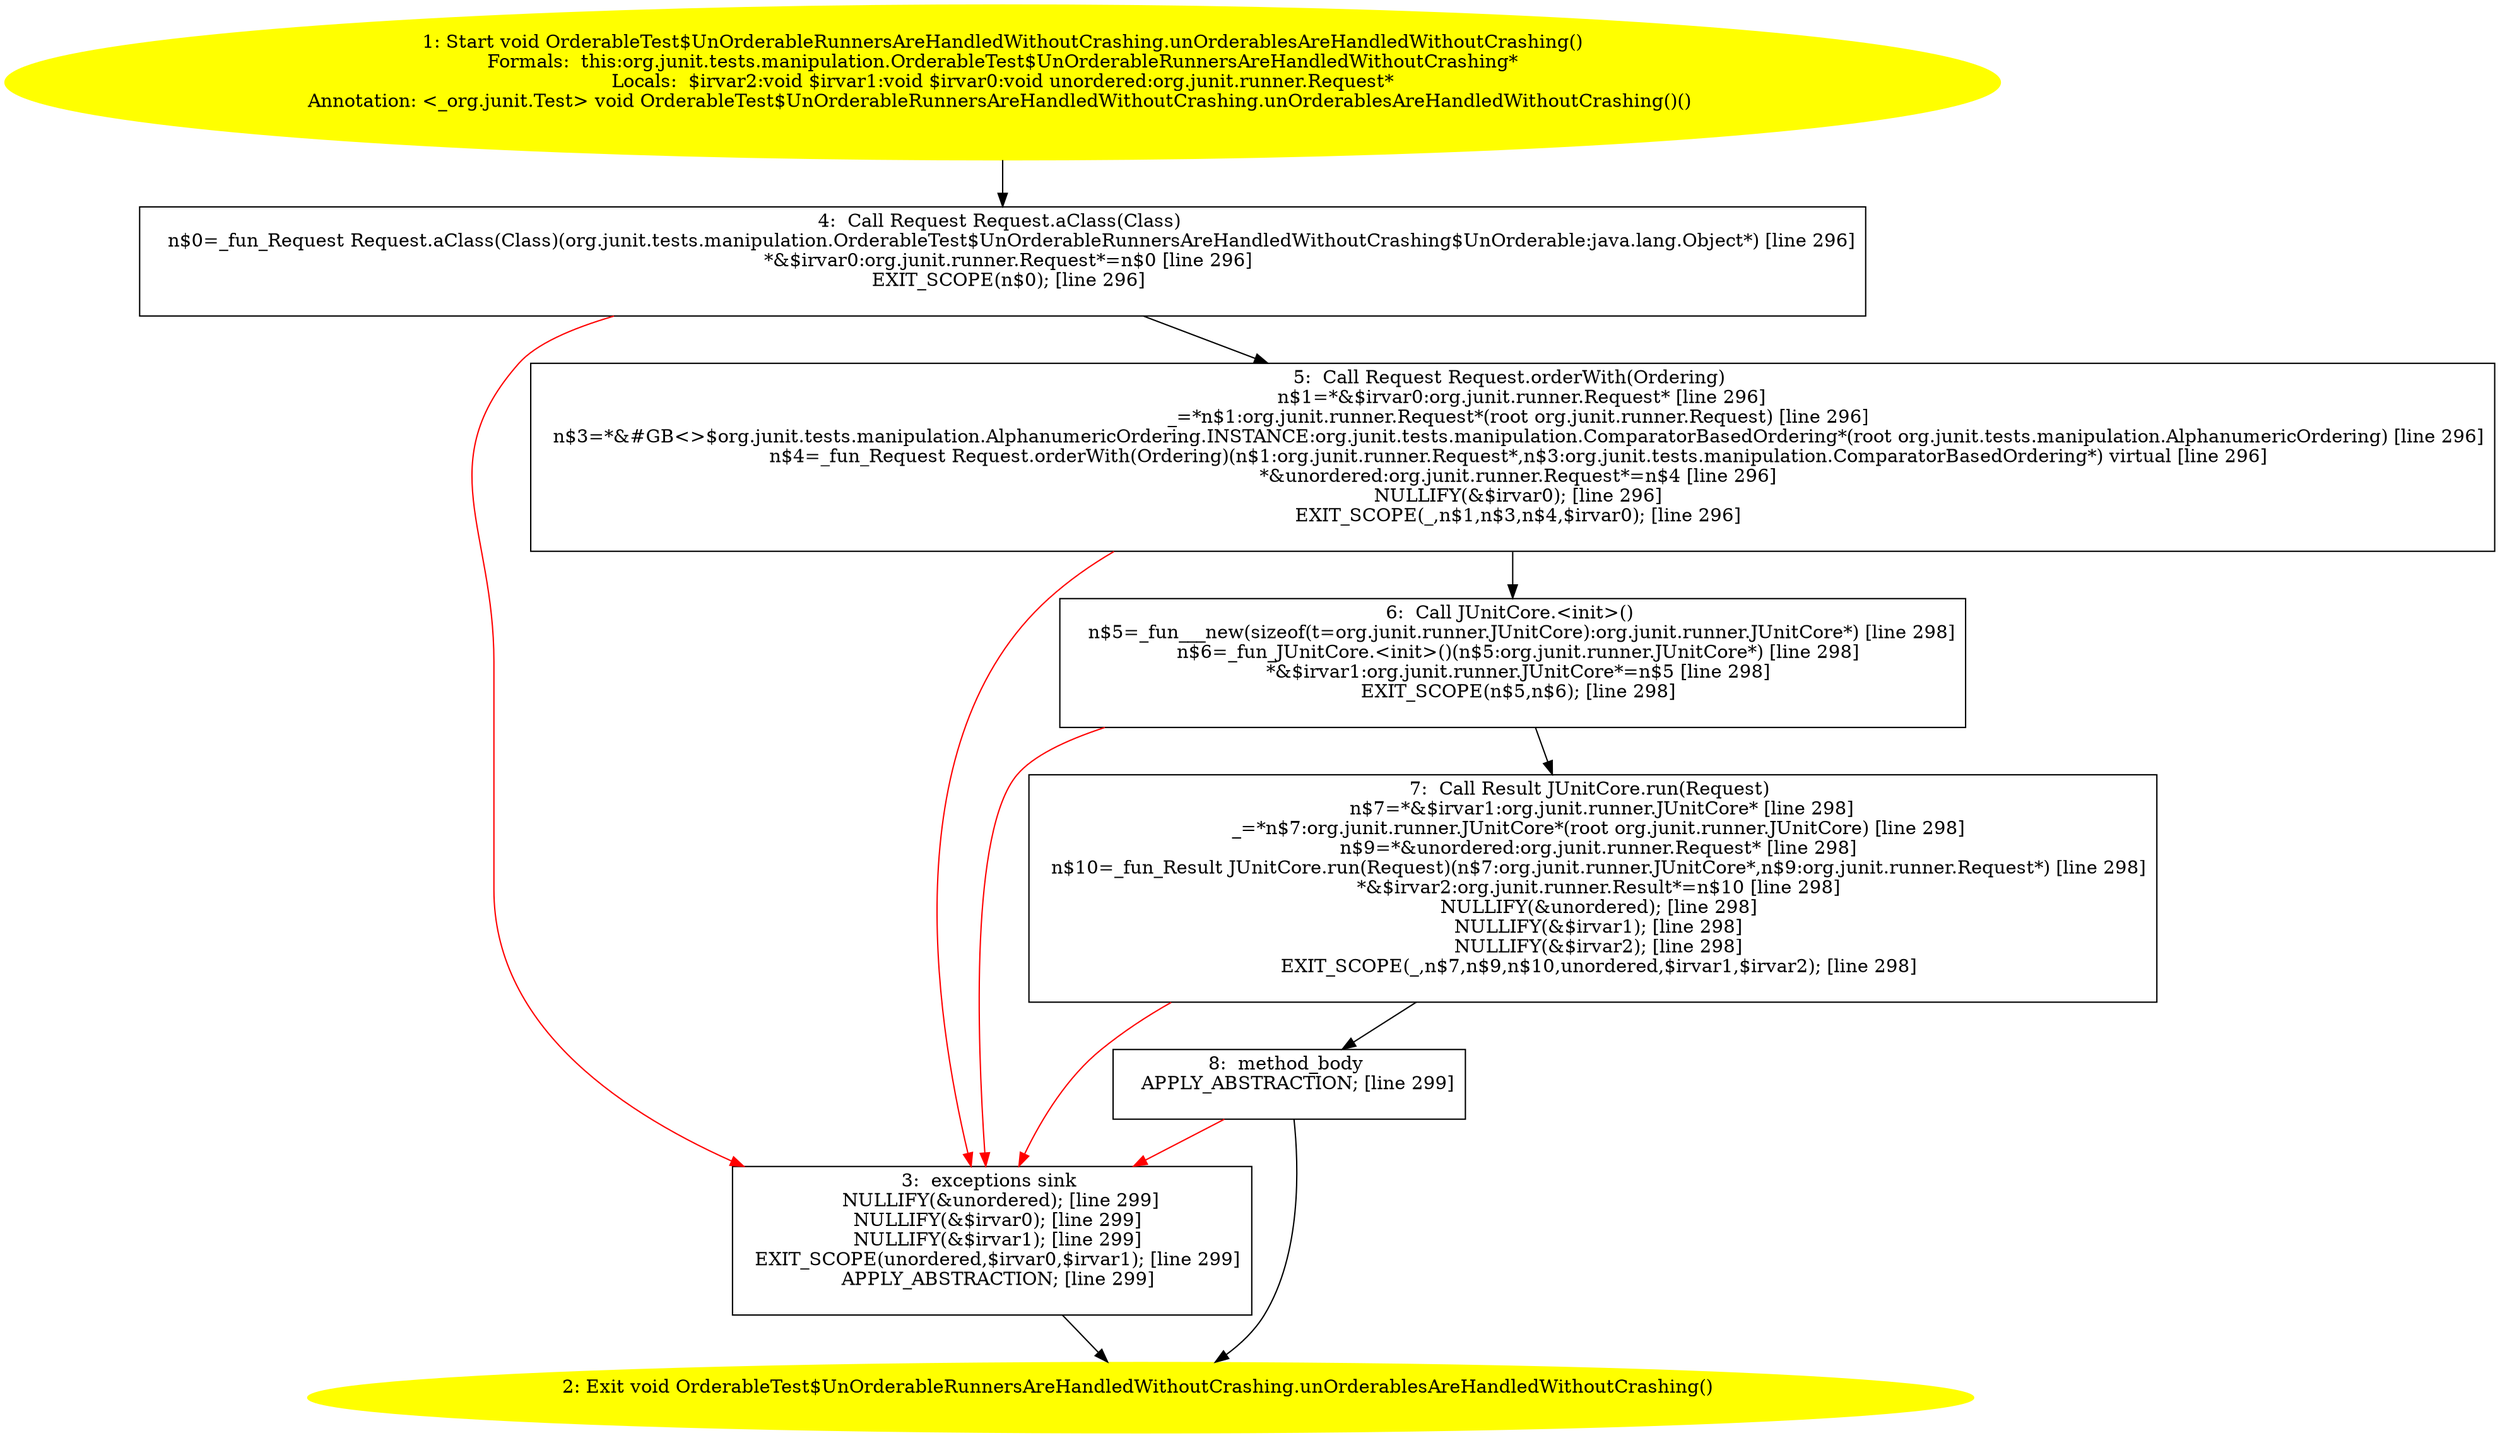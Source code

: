 /* @generated */
digraph cfg {
"org.junit.tests.manipulation.OrderableTest$UnOrderableRunnersAreHandledWithoutCrashing.unOrderablesA.a8af5791c9a2a3c3afeca19938425a6f_1" [label="1: Start void OrderableTest$UnOrderableRunnersAreHandledWithoutCrashing.unOrderablesAreHandledWithoutCrashing()\nFormals:  this:org.junit.tests.manipulation.OrderableTest$UnOrderableRunnersAreHandledWithoutCrashing*\nLocals:  $irvar2:void $irvar1:void $irvar0:void unordered:org.junit.runner.Request*\nAnnotation: <_org.junit.Test> void OrderableTest$UnOrderableRunnersAreHandledWithoutCrashing.unOrderablesAreHandledWithoutCrashing()() \n  " color=yellow style=filled]
	

	 "org.junit.tests.manipulation.OrderableTest$UnOrderableRunnersAreHandledWithoutCrashing.unOrderablesA.a8af5791c9a2a3c3afeca19938425a6f_1" -> "org.junit.tests.manipulation.OrderableTest$UnOrderableRunnersAreHandledWithoutCrashing.unOrderablesA.a8af5791c9a2a3c3afeca19938425a6f_4" ;
"org.junit.tests.manipulation.OrderableTest$UnOrderableRunnersAreHandledWithoutCrashing.unOrderablesA.a8af5791c9a2a3c3afeca19938425a6f_2" [label="2: Exit void OrderableTest$UnOrderableRunnersAreHandledWithoutCrashing.unOrderablesAreHandledWithoutCrashing() \n  " color=yellow style=filled]
	

"org.junit.tests.manipulation.OrderableTest$UnOrderableRunnersAreHandledWithoutCrashing.unOrderablesA.a8af5791c9a2a3c3afeca19938425a6f_3" [label="3:  exceptions sink \n   NULLIFY(&unordered); [line 299]\n  NULLIFY(&$irvar0); [line 299]\n  NULLIFY(&$irvar1); [line 299]\n  EXIT_SCOPE(unordered,$irvar0,$irvar1); [line 299]\n  APPLY_ABSTRACTION; [line 299]\n " shape="box"]
	

	 "org.junit.tests.manipulation.OrderableTest$UnOrderableRunnersAreHandledWithoutCrashing.unOrderablesA.a8af5791c9a2a3c3afeca19938425a6f_3" -> "org.junit.tests.manipulation.OrderableTest$UnOrderableRunnersAreHandledWithoutCrashing.unOrderablesA.a8af5791c9a2a3c3afeca19938425a6f_2" ;
"org.junit.tests.manipulation.OrderableTest$UnOrderableRunnersAreHandledWithoutCrashing.unOrderablesA.a8af5791c9a2a3c3afeca19938425a6f_4" [label="4:  Call Request Request.aClass(Class) \n   n$0=_fun_Request Request.aClass(Class)(org.junit.tests.manipulation.OrderableTest$UnOrderableRunnersAreHandledWithoutCrashing$UnOrderable:java.lang.Object*) [line 296]\n  *&$irvar0:org.junit.runner.Request*=n$0 [line 296]\n  EXIT_SCOPE(n$0); [line 296]\n " shape="box"]
	

	 "org.junit.tests.manipulation.OrderableTest$UnOrderableRunnersAreHandledWithoutCrashing.unOrderablesA.a8af5791c9a2a3c3afeca19938425a6f_4" -> "org.junit.tests.manipulation.OrderableTest$UnOrderableRunnersAreHandledWithoutCrashing.unOrderablesA.a8af5791c9a2a3c3afeca19938425a6f_5" ;
	 "org.junit.tests.manipulation.OrderableTest$UnOrderableRunnersAreHandledWithoutCrashing.unOrderablesA.a8af5791c9a2a3c3afeca19938425a6f_4" -> "org.junit.tests.manipulation.OrderableTest$UnOrderableRunnersAreHandledWithoutCrashing.unOrderablesA.a8af5791c9a2a3c3afeca19938425a6f_3" [color="red" ];
"org.junit.tests.manipulation.OrderableTest$UnOrderableRunnersAreHandledWithoutCrashing.unOrderablesA.a8af5791c9a2a3c3afeca19938425a6f_5" [label="5:  Call Request Request.orderWith(Ordering) \n   n$1=*&$irvar0:org.junit.runner.Request* [line 296]\n  _=*n$1:org.junit.runner.Request*(root org.junit.runner.Request) [line 296]\n  n$3=*&#GB<>$org.junit.tests.manipulation.AlphanumericOrdering.INSTANCE:org.junit.tests.manipulation.ComparatorBasedOrdering*(root org.junit.tests.manipulation.AlphanumericOrdering) [line 296]\n  n$4=_fun_Request Request.orderWith(Ordering)(n$1:org.junit.runner.Request*,n$3:org.junit.tests.manipulation.ComparatorBasedOrdering*) virtual [line 296]\n  *&unordered:org.junit.runner.Request*=n$4 [line 296]\n  NULLIFY(&$irvar0); [line 296]\n  EXIT_SCOPE(_,n$1,n$3,n$4,$irvar0); [line 296]\n " shape="box"]
	

	 "org.junit.tests.manipulation.OrderableTest$UnOrderableRunnersAreHandledWithoutCrashing.unOrderablesA.a8af5791c9a2a3c3afeca19938425a6f_5" -> "org.junit.tests.manipulation.OrderableTest$UnOrderableRunnersAreHandledWithoutCrashing.unOrderablesA.a8af5791c9a2a3c3afeca19938425a6f_6" ;
	 "org.junit.tests.manipulation.OrderableTest$UnOrderableRunnersAreHandledWithoutCrashing.unOrderablesA.a8af5791c9a2a3c3afeca19938425a6f_5" -> "org.junit.tests.manipulation.OrderableTest$UnOrderableRunnersAreHandledWithoutCrashing.unOrderablesA.a8af5791c9a2a3c3afeca19938425a6f_3" [color="red" ];
"org.junit.tests.manipulation.OrderableTest$UnOrderableRunnersAreHandledWithoutCrashing.unOrderablesA.a8af5791c9a2a3c3afeca19938425a6f_6" [label="6:  Call JUnitCore.<init>() \n   n$5=_fun___new(sizeof(t=org.junit.runner.JUnitCore):org.junit.runner.JUnitCore*) [line 298]\n  n$6=_fun_JUnitCore.<init>()(n$5:org.junit.runner.JUnitCore*) [line 298]\n  *&$irvar1:org.junit.runner.JUnitCore*=n$5 [line 298]\n  EXIT_SCOPE(n$5,n$6); [line 298]\n " shape="box"]
	

	 "org.junit.tests.manipulation.OrderableTest$UnOrderableRunnersAreHandledWithoutCrashing.unOrderablesA.a8af5791c9a2a3c3afeca19938425a6f_6" -> "org.junit.tests.manipulation.OrderableTest$UnOrderableRunnersAreHandledWithoutCrashing.unOrderablesA.a8af5791c9a2a3c3afeca19938425a6f_7" ;
	 "org.junit.tests.manipulation.OrderableTest$UnOrderableRunnersAreHandledWithoutCrashing.unOrderablesA.a8af5791c9a2a3c3afeca19938425a6f_6" -> "org.junit.tests.manipulation.OrderableTest$UnOrderableRunnersAreHandledWithoutCrashing.unOrderablesA.a8af5791c9a2a3c3afeca19938425a6f_3" [color="red" ];
"org.junit.tests.manipulation.OrderableTest$UnOrderableRunnersAreHandledWithoutCrashing.unOrderablesA.a8af5791c9a2a3c3afeca19938425a6f_7" [label="7:  Call Result JUnitCore.run(Request) \n   n$7=*&$irvar1:org.junit.runner.JUnitCore* [line 298]\n  _=*n$7:org.junit.runner.JUnitCore*(root org.junit.runner.JUnitCore) [line 298]\n  n$9=*&unordered:org.junit.runner.Request* [line 298]\n  n$10=_fun_Result JUnitCore.run(Request)(n$7:org.junit.runner.JUnitCore*,n$9:org.junit.runner.Request*) [line 298]\n  *&$irvar2:org.junit.runner.Result*=n$10 [line 298]\n  NULLIFY(&unordered); [line 298]\n  NULLIFY(&$irvar1); [line 298]\n  NULLIFY(&$irvar2); [line 298]\n  EXIT_SCOPE(_,n$7,n$9,n$10,unordered,$irvar1,$irvar2); [line 298]\n " shape="box"]
	

	 "org.junit.tests.manipulation.OrderableTest$UnOrderableRunnersAreHandledWithoutCrashing.unOrderablesA.a8af5791c9a2a3c3afeca19938425a6f_7" -> "org.junit.tests.manipulation.OrderableTest$UnOrderableRunnersAreHandledWithoutCrashing.unOrderablesA.a8af5791c9a2a3c3afeca19938425a6f_8" ;
	 "org.junit.tests.manipulation.OrderableTest$UnOrderableRunnersAreHandledWithoutCrashing.unOrderablesA.a8af5791c9a2a3c3afeca19938425a6f_7" -> "org.junit.tests.manipulation.OrderableTest$UnOrderableRunnersAreHandledWithoutCrashing.unOrderablesA.a8af5791c9a2a3c3afeca19938425a6f_3" [color="red" ];
"org.junit.tests.manipulation.OrderableTest$UnOrderableRunnersAreHandledWithoutCrashing.unOrderablesA.a8af5791c9a2a3c3afeca19938425a6f_8" [label="8:  method_body \n   APPLY_ABSTRACTION; [line 299]\n " shape="box"]
	

	 "org.junit.tests.manipulation.OrderableTest$UnOrderableRunnersAreHandledWithoutCrashing.unOrderablesA.a8af5791c9a2a3c3afeca19938425a6f_8" -> "org.junit.tests.manipulation.OrderableTest$UnOrderableRunnersAreHandledWithoutCrashing.unOrderablesA.a8af5791c9a2a3c3afeca19938425a6f_2" ;
	 "org.junit.tests.manipulation.OrderableTest$UnOrderableRunnersAreHandledWithoutCrashing.unOrderablesA.a8af5791c9a2a3c3afeca19938425a6f_8" -> "org.junit.tests.manipulation.OrderableTest$UnOrderableRunnersAreHandledWithoutCrashing.unOrderablesA.a8af5791c9a2a3c3afeca19938425a6f_3" [color="red" ];
}
